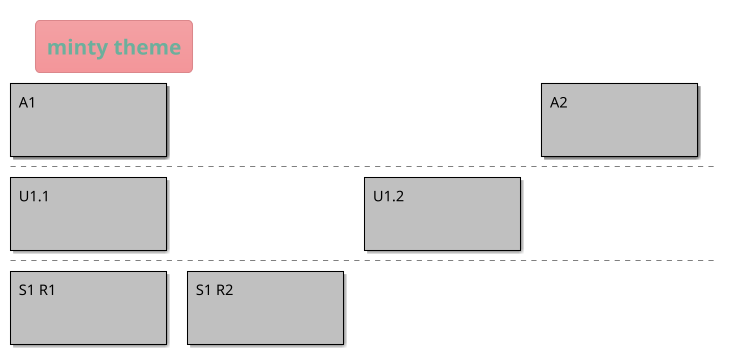 ' Do not edit
' Theme Gallery
' autogenerated by script
'
@startboard
!theme minty
title minty theme
A1
+U1.1
++S1 R1
++S1 R2 
+U1.2
A2
@endboard

